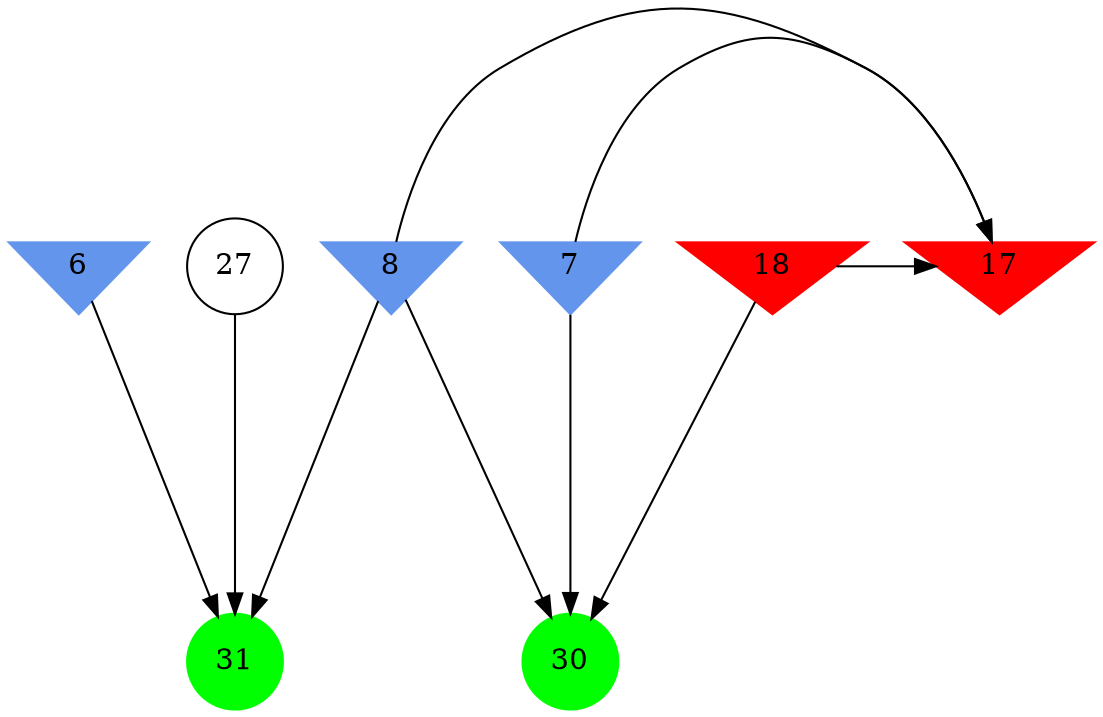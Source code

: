 digraph brain {
	ranksep=2.0;
	6 [shape=invtriangle,style=filled,color=cornflowerblue];
	7 [shape=invtriangle,style=filled,color=cornflowerblue];
	8 [shape=invtriangle,style=filled,color=cornflowerblue];
	17 [shape=invtriangle,style=filled,color=red];
	18 [shape=invtriangle,style=filled,color=red];
	27 [shape=circle,color=black];
	30 [shape=circle,style=filled,color=green];
	31 [shape=circle,style=filled,color=green];
	8	->	17;
	8	->	30;
	18	->	17;
	18	->	30;
	7	->	17;
	7	->	30;
	27	->	31;
	6	->	31;
	8	->	31;
	{ rank=same; 6; 7; 8; 17; 18; }
	{ rank=same; 27; }
	{ rank=same; 30; 31; }
}
